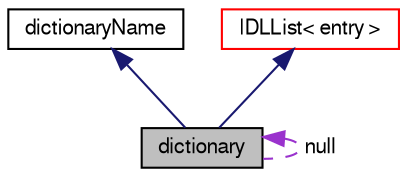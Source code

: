 digraph "dictionary"
{
  bgcolor="transparent";
  edge [fontname="FreeSans",fontsize="10",labelfontname="FreeSans",labelfontsize="10"];
  node [fontname="FreeSans",fontsize="10",shape=record];
  Node181 [label="dictionary",height=0.2,width=0.4,color="black", fillcolor="grey75", style="filled", fontcolor="black"];
  Node182 -> Node181 [dir="back",color="midnightblue",fontsize="10",style="solid",fontname="FreeSans"];
  Node182 [label="dictionaryName",height=0.2,width=0.4,color="black",URL="$a26010.html"];
  Node183 -> Node181 [dir="back",color="midnightblue",fontsize="10",style="solid",fontname="FreeSans"];
  Node183 [label="IDLList\< entry \>",height=0.2,width=0.4,color="red",URL="$a25854.html"];
  Node181 -> Node181 [dir="back",color="darkorchid3",fontsize="10",style="dashed",label=" null" ,fontname="FreeSans"];
}
